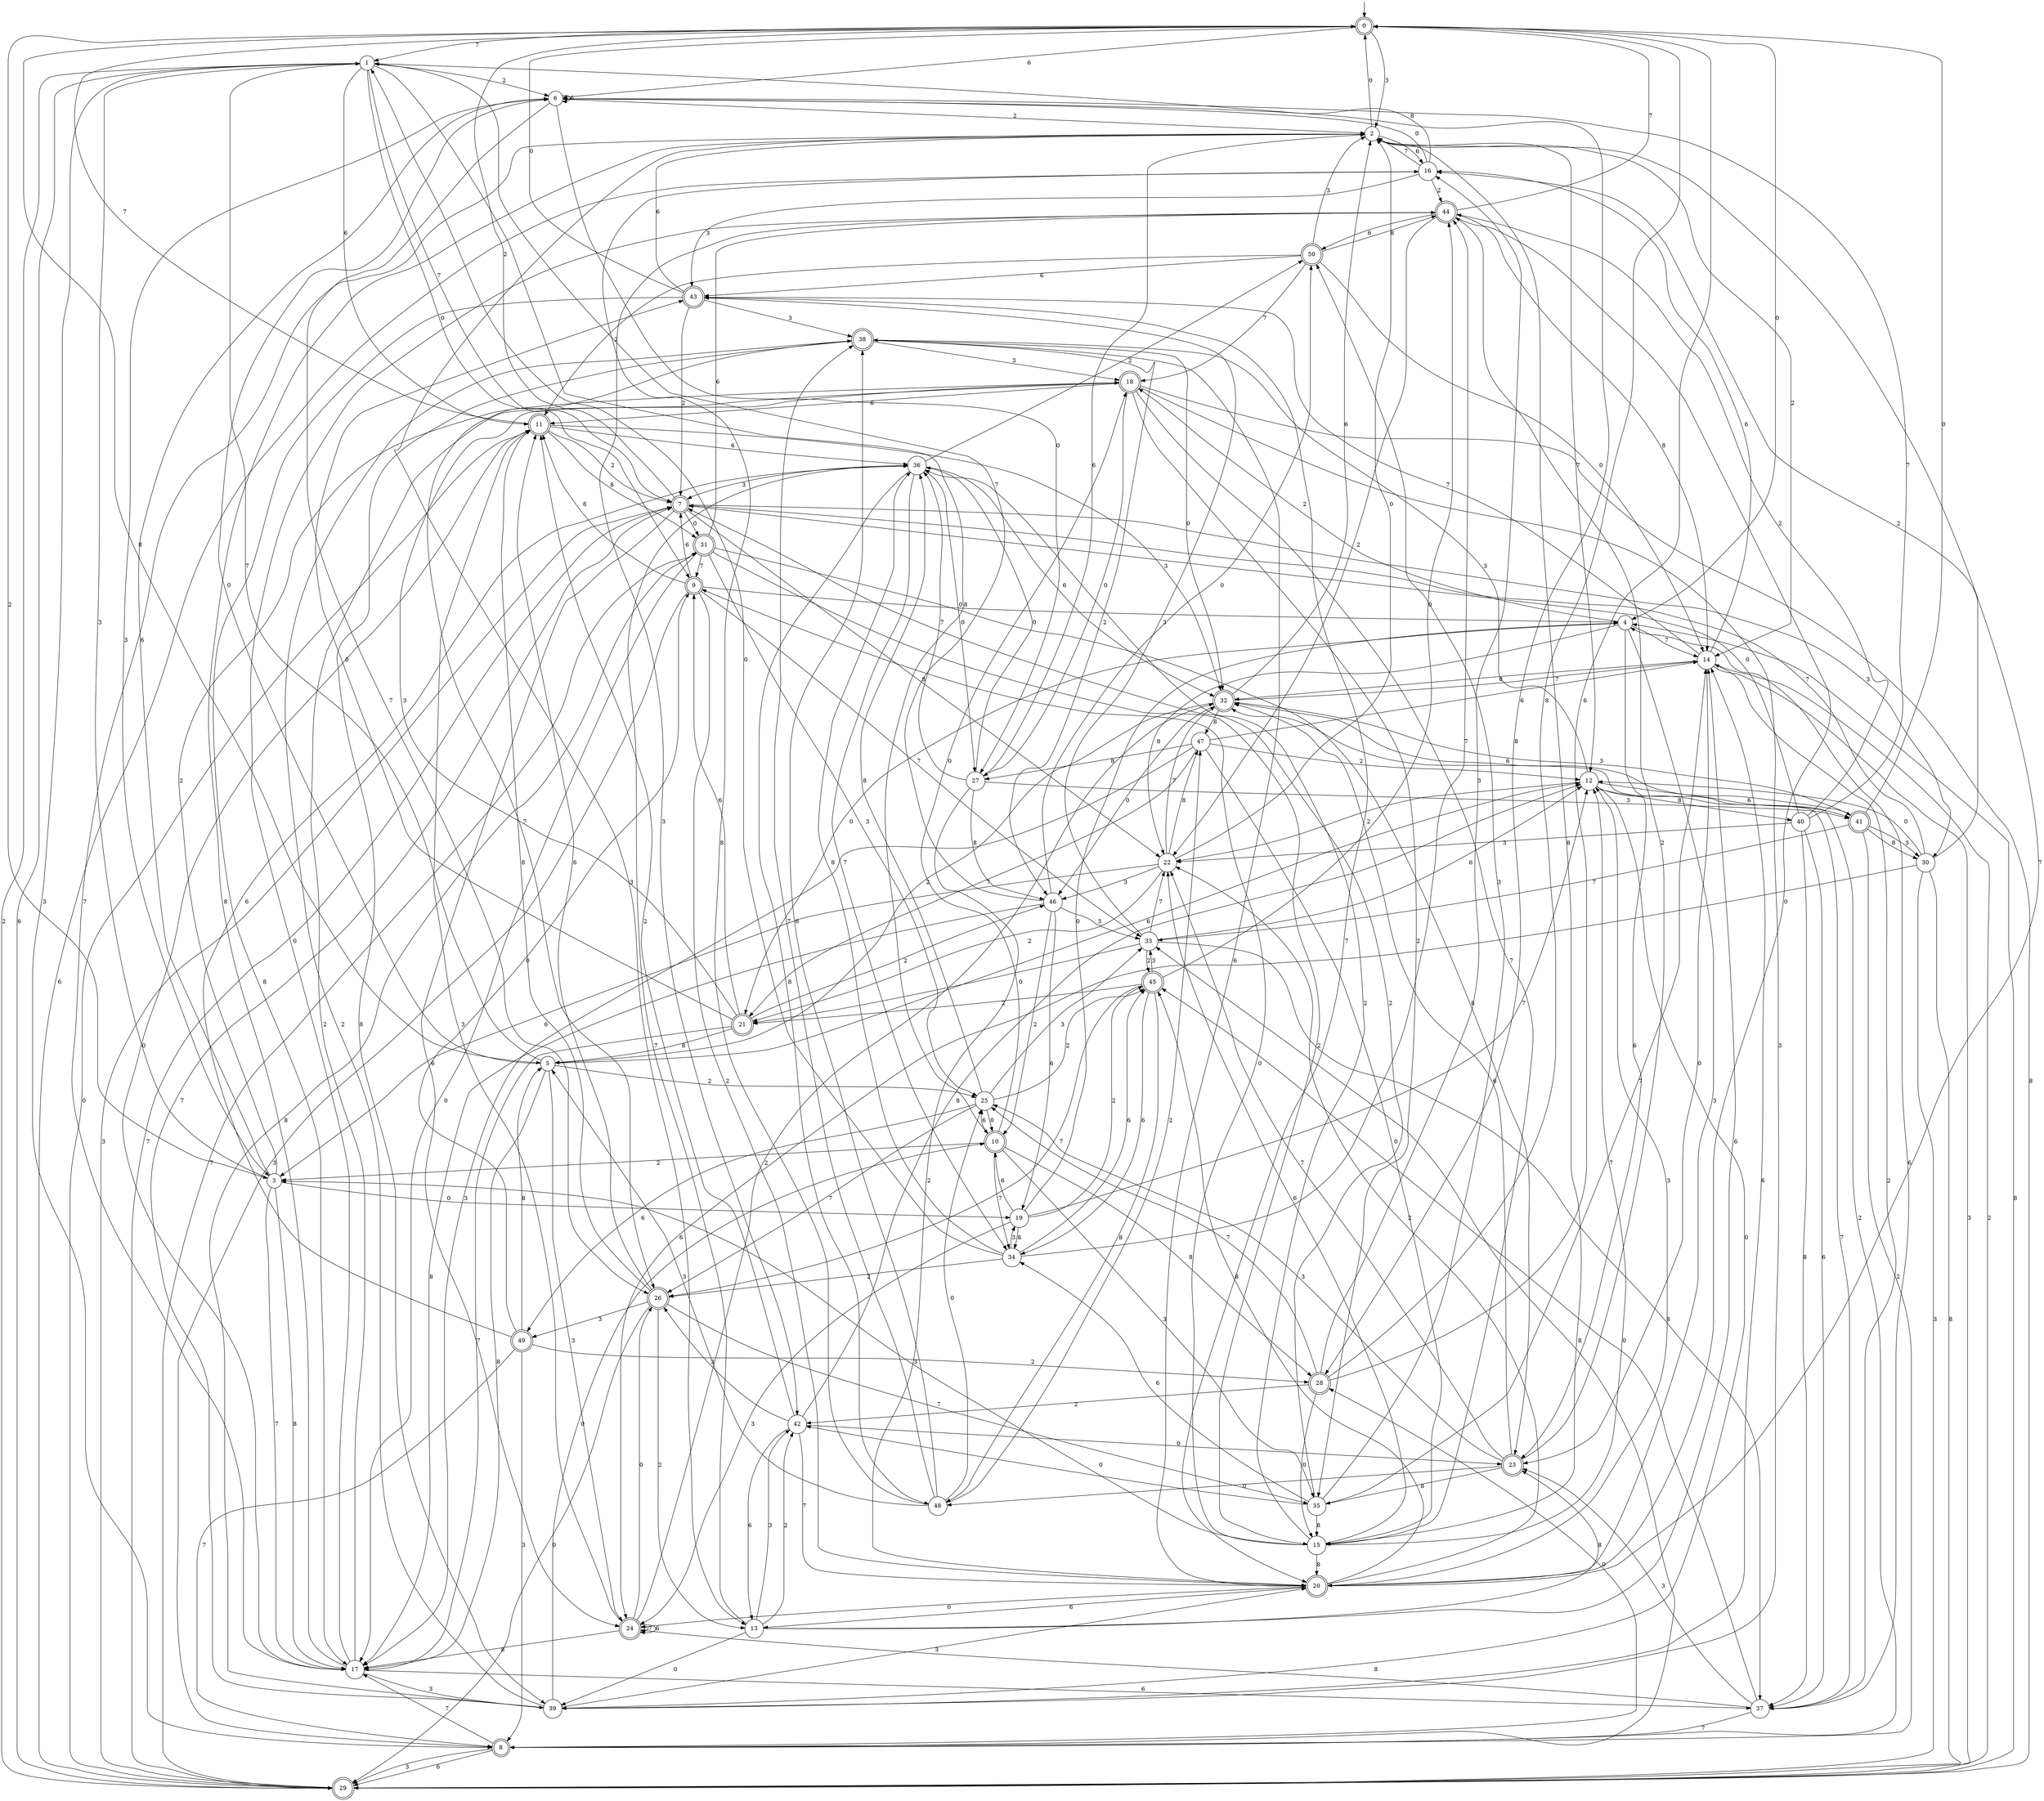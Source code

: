 digraph g {

	s0 [shape="doublecircle" label="0"];
	s1 [shape="circle" label="1"];
	s2 [shape="circle" label="2"];
	s3 [shape="circle" label="3"];
	s4 [shape="circle" label="4"];
	s5 [shape="circle" label="5"];
	s6 [shape="circle" label="6"];
	s7 [shape="doublecircle" label="7"];
	s8 [shape="doublecircle" label="8"];
	s9 [shape="doublecircle" label="9"];
	s10 [shape="doublecircle" label="10"];
	s11 [shape="doublecircle" label="11"];
	s12 [shape="circle" label="12"];
	s13 [shape="circle" label="13"];
	s14 [shape="circle" label="14"];
	s15 [shape="circle" label="15"];
	s16 [shape="circle" label="16"];
	s17 [shape="circle" label="17"];
	s18 [shape="doublecircle" label="18"];
	s19 [shape="circle" label="19"];
	s20 [shape="doublecircle" label="20"];
	s21 [shape="doublecircle" label="21"];
	s22 [shape="circle" label="22"];
	s23 [shape="doublecircle" label="23"];
	s24 [shape="doublecircle" label="24"];
	s25 [shape="circle" label="25"];
	s26 [shape="doublecircle" label="26"];
	s27 [shape="circle" label="27"];
	s28 [shape="doublecircle" label="28"];
	s29 [shape="doublecircle" label="29"];
	s30 [shape="circle" label="30"];
	s31 [shape="doublecircle" label="31"];
	s32 [shape="doublecircle" label="32"];
	s33 [shape="circle" label="33"];
	s34 [shape="circle" label="34"];
	s35 [shape="circle" label="35"];
	s36 [shape="circle" label="36"];
	s37 [shape="circle" label="37"];
	s38 [shape="doublecircle" label="38"];
	s39 [shape="circle" label="39"];
	s40 [shape="circle" label="40"];
	s41 [shape="doublecircle" label="41"];
	s42 [shape="circle" label="42"];
	s43 [shape="doublecircle" label="43"];
	s44 [shape="doublecircle" label="44"];
	s45 [shape="doublecircle" label="45"];
	s46 [shape="circle" label="46"];
	s47 [shape="circle" label="47"];
	s48 [shape="circle" label="48"];
	s49 [shape="doublecircle" label="49"];
	s50 [shape="doublecircle" label="50"];
	s0 -> s1 [label="7"];
	s0 -> s2 [label="3"];
	s0 -> s3 [label="2"];
	s0 -> s4 [label="0"];
	s0 -> s5 [label="8"];
	s0 -> s6 [label="6"];
	s1 -> s7 [label="7"];
	s1 -> s8 [label="3"];
	s1 -> s6 [label="2"];
	s1 -> s9 [label="0"];
	s1 -> s10 [label="8"];
	s1 -> s11 [label="6"];
	s2 -> s12 [label="7"];
	s2 -> s13 [label="3"];
	s2 -> s14 [label="2"];
	s2 -> s0 [label="0"];
	s2 -> s15 [label="8"];
	s2 -> s16 [label="6"];
	s3 -> s17 [label="7"];
	s3 -> s1 [label="3"];
	s3 -> s18 [label="2"];
	s3 -> s19 [label="0"];
	s3 -> s17 [label="8"];
	s3 -> s6 [label="6"];
	s4 -> s14 [label="7"];
	s4 -> s20 [label="3"];
	s4 -> s18 [label="2"];
	s4 -> s21 [label="0"];
	s4 -> s22 [label="8"];
	s4 -> s23 [label="6"];
	s5 -> s1 [label="7"];
	s5 -> s24 [label="3"];
	s5 -> s25 [label="2"];
	s5 -> s6 [label="0"];
	s5 -> s17 [label="8"];
	s5 -> s12 [label="6"];
	s6 -> s26 [label="7"];
	s6 -> s3 [label="3"];
	s6 -> s2 [label="2"];
	s6 -> s27 [label="0"];
	s6 -> s28 [label="8"];
	s6 -> s6 [label="6"];
	s7 -> s29 [label="7"];
	s7 -> s30 [label="3"];
	s7 -> s0 [label="2"];
	s7 -> s31 [label="0"];
	s7 -> s22 [label="8"];
	s7 -> s24 [label="6"];
	s8 -> s17 [label="7"];
	s8 -> s29 [label="3"];
	s8 -> s32 [label="2"];
	s8 -> s28 [label="0"];
	s8 -> s33 [label="8"];
	s8 -> s29 [label="6"];
	s9 -> s33 [label="7"];
	s9 -> s8 [label="3"];
	s9 -> s20 [label="2"];
	s9 -> s4 [label="0"];
	s9 -> s11 [label="8"];
	s9 -> s7 [label="6"];
	s10 -> s34 [label="7"];
	s10 -> s35 [label="3"];
	s10 -> s3 [label="2"];
	s10 -> s18 [label="0"];
	s10 -> s28 [label="8"];
	s10 -> s25 [label="6"];
	s11 -> s0 [label="7"];
	s11 -> s32 [label="3"];
	s11 -> s7 [label="2"];
	s11 -> s17 [label="0"];
	s11 -> s31 [label="8"];
	s11 -> s36 [label="6"];
	s12 -> s37 [label="7"];
	s12 -> s38 [label="3"];
	s12 -> s22 [label="2"];
	s12 -> s39 [label="0"];
	s12 -> s40 [label="8"];
	s12 -> s41 [label="6"];
	s13 -> s36 [label="7"];
	s13 -> s42 [label="3"];
	s13 -> s42 [label="2"];
	s13 -> s39 [label="0"];
	s13 -> s23 [label="8"];
	s13 -> s14 [label="6"];
	s14 -> s43 [label="7"];
	s14 -> s29 [label="3"];
	s14 -> s29 [label="2"];
	s14 -> s23 [label="0"];
	s14 -> s32 [label="8"];
	s14 -> s16 [label="6"];
	s15 -> s12 [label="7"];
	s15 -> s3 [label="3"];
	s15 -> s36 [label="2"];
	s15 -> s9 [label="0"];
	s15 -> s20 [label="8"];
	s15 -> s22 [label="6"];
	s16 -> s2 [label="7"];
	s16 -> s43 [label="3"];
	s16 -> s44 [label="2"];
	s16 -> s6 [label="0"];
	s16 -> s1 [label="8"];
	s16 -> s29 [label="6"];
	s17 -> s2 [label="7"];
	s17 -> s39 [label="3"];
	s17 -> s18 [label="2"];
	s17 -> s44 [label="0"];
	s17 -> s2 [label="8"];
	s17 -> s37 [label="6"];
	s18 -> s15 [label="7"];
	s18 -> s39 [label="3"];
	s18 -> s35 [label="2"];
	s18 -> s27 [label="0"];
	s18 -> s29 [label="8"];
	s18 -> s11 [label="6"];
	s19 -> s12 [label="7"];
	s19 -> s24 [label="3"];
	s19 -> s45 [label="2"];
	s19 -> s4 [label="0"];
	s19 -> s34 [label="8"];
	s19 -> s10 [label="6"];
	s20 -> s2 [label="7"];
	s20 -> s12 [label="3"];
	s20 -> s22 [label="2"];
	s20 -> s24 [label="0"];
	s20 -> s45 [label="8"];
	s20 -> s13 [label="6"];
	s21 -> s17 [label="7"];
	s21 -> s18 [label="3"];
	s21 -> s46 [label="2"];
	s21 -> s43 [label="0"];
	s21 -> s5 [label="8"];
	s21 -> s9 [label="6"];
	s22 -> s32 [label="7"];
	s22 -> s46 [label="3"];
	s22 -> s21 [label="2"];
	s22 -> s2 [label="0"];
	s22 -> s47 [label="8"];
	s22 -> s3 [label="6"];
	s23 -> s22 [label="7"];
	s23 -> s25 [label="3"];
	s23 -> s44 [label="2"];
	s23 -> s48 [label="0"];
	s23 -> s35 [label="8"];
	s23 -> s32 [label="6"];
	s24 -> s24 [label="7"];
	s24 -> s11 [label="3"];
	s24 -> s32 [label="2"];
	s24 -> s26 [label="0"];
	s24 -> s17 [label="8"];
	s24 -> s24 [label="6"];
	s25 -> s26 [label="7"];
	s25 -> s33 [label="3"];
	s25 -> s45 [label="2"];
	s25 -> s10 [label="0"];
	s25 -> s36 [label="8"];
	s25 -> s49 [label="6"];
	s26 -> s35 [label="7"];
	s26 -> s49 [label="3"];
	s26 -> s13 [label="2"];
	s26 -> s29 [label="0"];
	s26 -> s11 [label="8"];
	s26 -> s11 [label="6"];
	s27 -> s36 [label="7"];
	s27 -> s41 [label="3"];
	s27 -> s20 [label="2"];
	s27 -> s36 [label="0"];
	s27 -> s46 [label="8"];
	s27 -> s2 [label="6"];
	s28 -> s25 [label="7"];
	s28 -> s16 [label="3"];
	s28 -> s42 [label="2"];
	s28 -> s15 [label="0"];
	s28 -> s0 [label="8"];
	s28 -> s0 [label="6"];
	s29 -> s31 [label="7"];
	s29 -> s7 [label="3"];
	s29 -> s1 [label="2"];
	s29 -> s11 [label="0"];
	s29 -> s4 [label="8"];
	s29 -> s1 [label="6"];
	s30 -> s7 [label="7"];
	s30 -> s29 [label="3"];
	s30 -> s16 [label="2"];
	s30 -> s12 [label="0"];
	s30 -> s29 [label="8"];
	s30 -> s24 [label="6"];
	s31 -> s9 [label="7"];
	s31 -> s25 [label="3"];
	s31 -> s15 [label="2"];
	s31 -> s17 [label="0"];
	s31 -> s23 [label="8"];
	s31 -> s44 [label="6"];
	s32 -> s14 [label="7"];
	s32 -> s41 [label="3"];
	s32 -> s5 [label="2"];
	s32 -> s46 [label="0"];
	s32 -> s47 [label="8"];
	s32 -> s2 [label="6"];
	s33 -> s22 [label="7"];
	s33 -> s43 [label="3"];
	s33 -> s45 [label="2"];
	s33 -> s21 [label="0"];
	s33 -> s37 [label="8"];
	s33 -> s12 [label="6"];
	s34 -> s44 [label="7"];
	s34 -> s19 [label="3"];
	s34 -> s26 [label="2"];
	s34 -> s1 [label="0"];
	s34 -> s36 [label="8"];
	s34 -> s45 [label="6"];
	s35 -> s14 [label="7"];
	s35 -> s50 [label="3"];
	s35 -> s7 [label="2"];
	s35 -> s42 [label="0"];
	s35 -> s15 [label="8"];
	s35 -> s34 [label="6"];
	s36 -> s34 [label="7"];
	s36 -> s7 [label="3"];
	s36 -> s50 [label="2"];
	s36 -> s27 [label="0"];
	s36 -> s48 [label="8"];
	s36 -> s32 [label="6"];
	s37 -> s8 [label="7"];
	s37 -> s23 [label="3"];
	s37 -> s14 [label="2"];
	s37 -> s45 [label="0"];
	s37 -> s24 [label="8"];
	s37 -> s4 [label="6"];
	s38 -> s26 [label="7"];
	s38 -> s18 [label="3"];
	s38 -> s46 [label="2"];
	s38 -> s32 [label="0"];
	s38 -> s39 [label="8"];
	s38 -> s20 [label="6"];
	s39 -> s7 [label="7"];
	s39 -> s20 [label="3"];
	s39 -> s38 [label="2"];
	s39 -> s10 [label="0"];
	s39 -> s31 [label="8"];
	s39 -> s14 [label="6"];
	s40 -> s6 [label="7"];
	s40 -> s22 [label="3"];
	s40 -> s44 [label="2"];
	s40 -> s7 [label="0"];
	s40 -> s37 [label="8"];
	s40 -> s37 [label="6"];
	s41 -> s33 [label="7"];
	s41 -> s30 [label="3"];
	s41 -> s8 [label="2"];
	s41 -> s0 [label="0"];
	s41 -> s30 [label="8"];
	s41 -> s32 [label="6"];
	s42 -> s20 [label="7"];
	s42 -> s26 [label="3"];
	s42 -> s11 [label="2"];
	s42 -> s23 [label="0"];
	s42 -> s12 [label="8"];
	s42 -> s13 [label="6"];
	s43 -> s20 [label="7"];
	s43 -> s38 [label="3"];
	s43 -> s7 [label="2"];
	s43 -> s0 [label="0"];
	s43 -> s17 [label="8"];
	s43 -> s2 [label="6"];
	s44 -> s0 [label="7"];
	s44 -> s42 [label="3"];
	s44 -> s22 [label="2"];
	s44 -> s20 [label="0"];
	s44 -> s14 [label="8"];
	s44 -> s50 [label="6"];
	s45 -> s26 [label="7"];
	s45 -> s33 [label="3"];
	s45 -> s21 [label="2"];
	s45 -> s44 [label="0"];
	s45 -> s48 [label="8"];
	s45 -> s34 [label="6"];
	s46 -> s1 [label="7"];
	s46 -> s33 [label="3"];
	s46 -> s10 [label="2"];
	s46 -> s50 [label="0"];
	s46 -> s17 [label="8"];
	s46 -> s19 [label="6"];
	s47 -> s21 [label="7"];
	s47 -> s17 [label="3"];
	s47 -> s12 [label="2"];
	s47 -> s15 [label="0"];
	s47 -> s27 [label="8"];
	s47 -> s14 [label="6"];
	s48 -> s38 [label="7"];
	s48 -> s5 [label="3"];
	s48 -> s47 [label="2"];
	s48 -> s25 [label="0"];
	s48 -> s16 [label="8"];
	s48 -> s38 [label="6"];
	s49 -> s8 [label="7"];
	s49 -> s8 [label="3"];
	s49 -> s28 [label="2"];
	s49 -> s9 [label="0"];
	s49 -> s5 [label="8"];
	s49 -> s36 [label="6"];
	s50 -> s18 [label="7"];
	s50 -> s2 [label="3"];
	s50 -> s11 [label="2"];
	s50 -> s14 [label="0"];
	s50 -> s44 [label="8"];
	s50 -> s43 [label="6"];

__start0 [label="" shape="none" width="0" height="0"];
__start0 -> s0;

}
